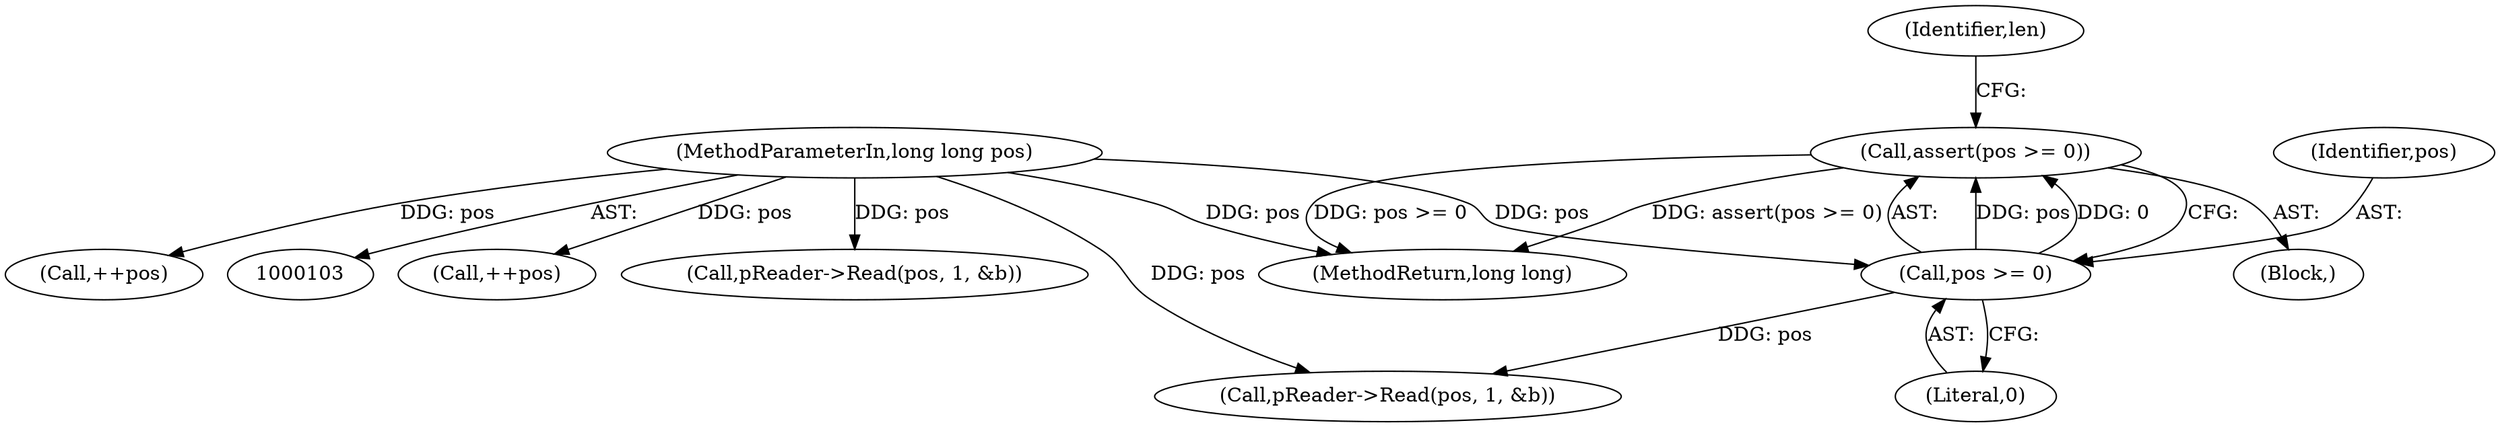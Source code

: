 digraph "1_Android_04839626ed859623901ebd3a5fd483982186b59d_196@API" {
"1000110" [label="(Call,assert(pos >= 0))"];
"1000111" [label="(Call,pos >= 0)"];
"1000105" [label="(MethodParameterIn,long long pos)"];
"1000110" [label="(Call,assert(pos >= 0))"];
"1000111" [label="(Call,pos >= 0)"];
"1000113" [label="(Literal,0)"];
"1000165" [label="(Call,++pos)"];
"1000180" [label="(Call,pReader->Read(pos, 1, &b))"];
"1000116" [label="(Identifier,len)"];
"1000107" [label="(Block,)"];
"1000105" [label="(MethodParameterIn,long long pos)"];
"1000121" [label="(Call,pReader->Read(pos, 1, &b))"];
"1000215" [label="(MethodReturn,long long)"];
"1000112" [label="(Identifier,pos)"];
"1000211" [label="(Call,++pos)"];
"1000110" -> "1000107"  [label="AST: "];
"1000110" -> "1000111"  [label="CFG: "];
"1000111" -> "1000110"  [label="AST: "];
"1000116" -> "1000110"  [label="CFG: "];
"1000110" -> "1000215"  [label="DDG: assert(pos >= 0)"];
"1000110" -> "1000215"  [label="DDG: pos >= 0"];
"1000111" -> "1000110"  [label="DDG: pos"];
"1000111" -> "1000110"  [label="DDG: 0"];
"1000111" -> "1000113"  [label="CFG: "];
"1000112" -> "1000111"  [label="AST: "];
"1000113" -> "1000111"  [label="AST: "];
"1000105" -> "1000111"  [label="DDG: pos"];
"1000111" -> "1000121"  [label="DDG: pos"];
"1000105" -> "1000103"  [label="AST: "];
"1000105" -> "1000215"  [label="DDG: pos"];
"1000105" -> "1000121"  [label="DDG: pos"];
"1000105" -> "1000165"  [label="DDG: pos"];
"1000105" -> "1000180"  [label="DDG: pos"];
"1000105" -> "1000211"  [label="DDG: pos"];
}
